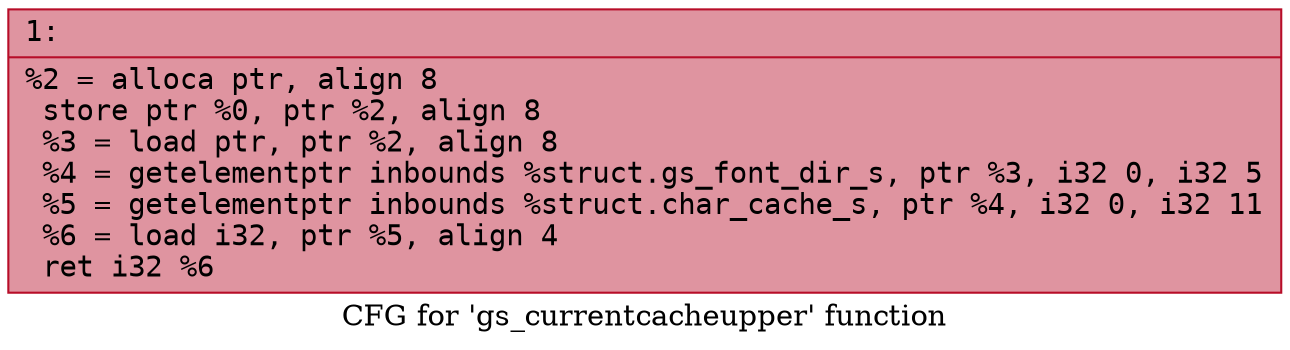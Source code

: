 digraph "CFG for 'gs_currentcacheupper' function" {
	label="CFG for 'gs_currentcacheupper' function";

	Node0x600002011400 [shape=record,color="#b70d28ff", style=filled, fillcolor="#b70d2870" fontname="Courier",label="{1:\l|  %2 = alloca ptr, align 8\l  store ptr %0, ptr %2, align 8\l  %3 = load ptr, ptr %2, align 8\l  %4 = getelementptr inbounds %struct.gs_font_dir_s, ptr %3, i32 0, i32 5\l  %5 = getelementptr inbounds %struct.char_cache_s, ptr %4, i32 0, i32 11\l  %6 = load i32, ptr %5, align 4\l  ret i32 %6\l}"];
}
